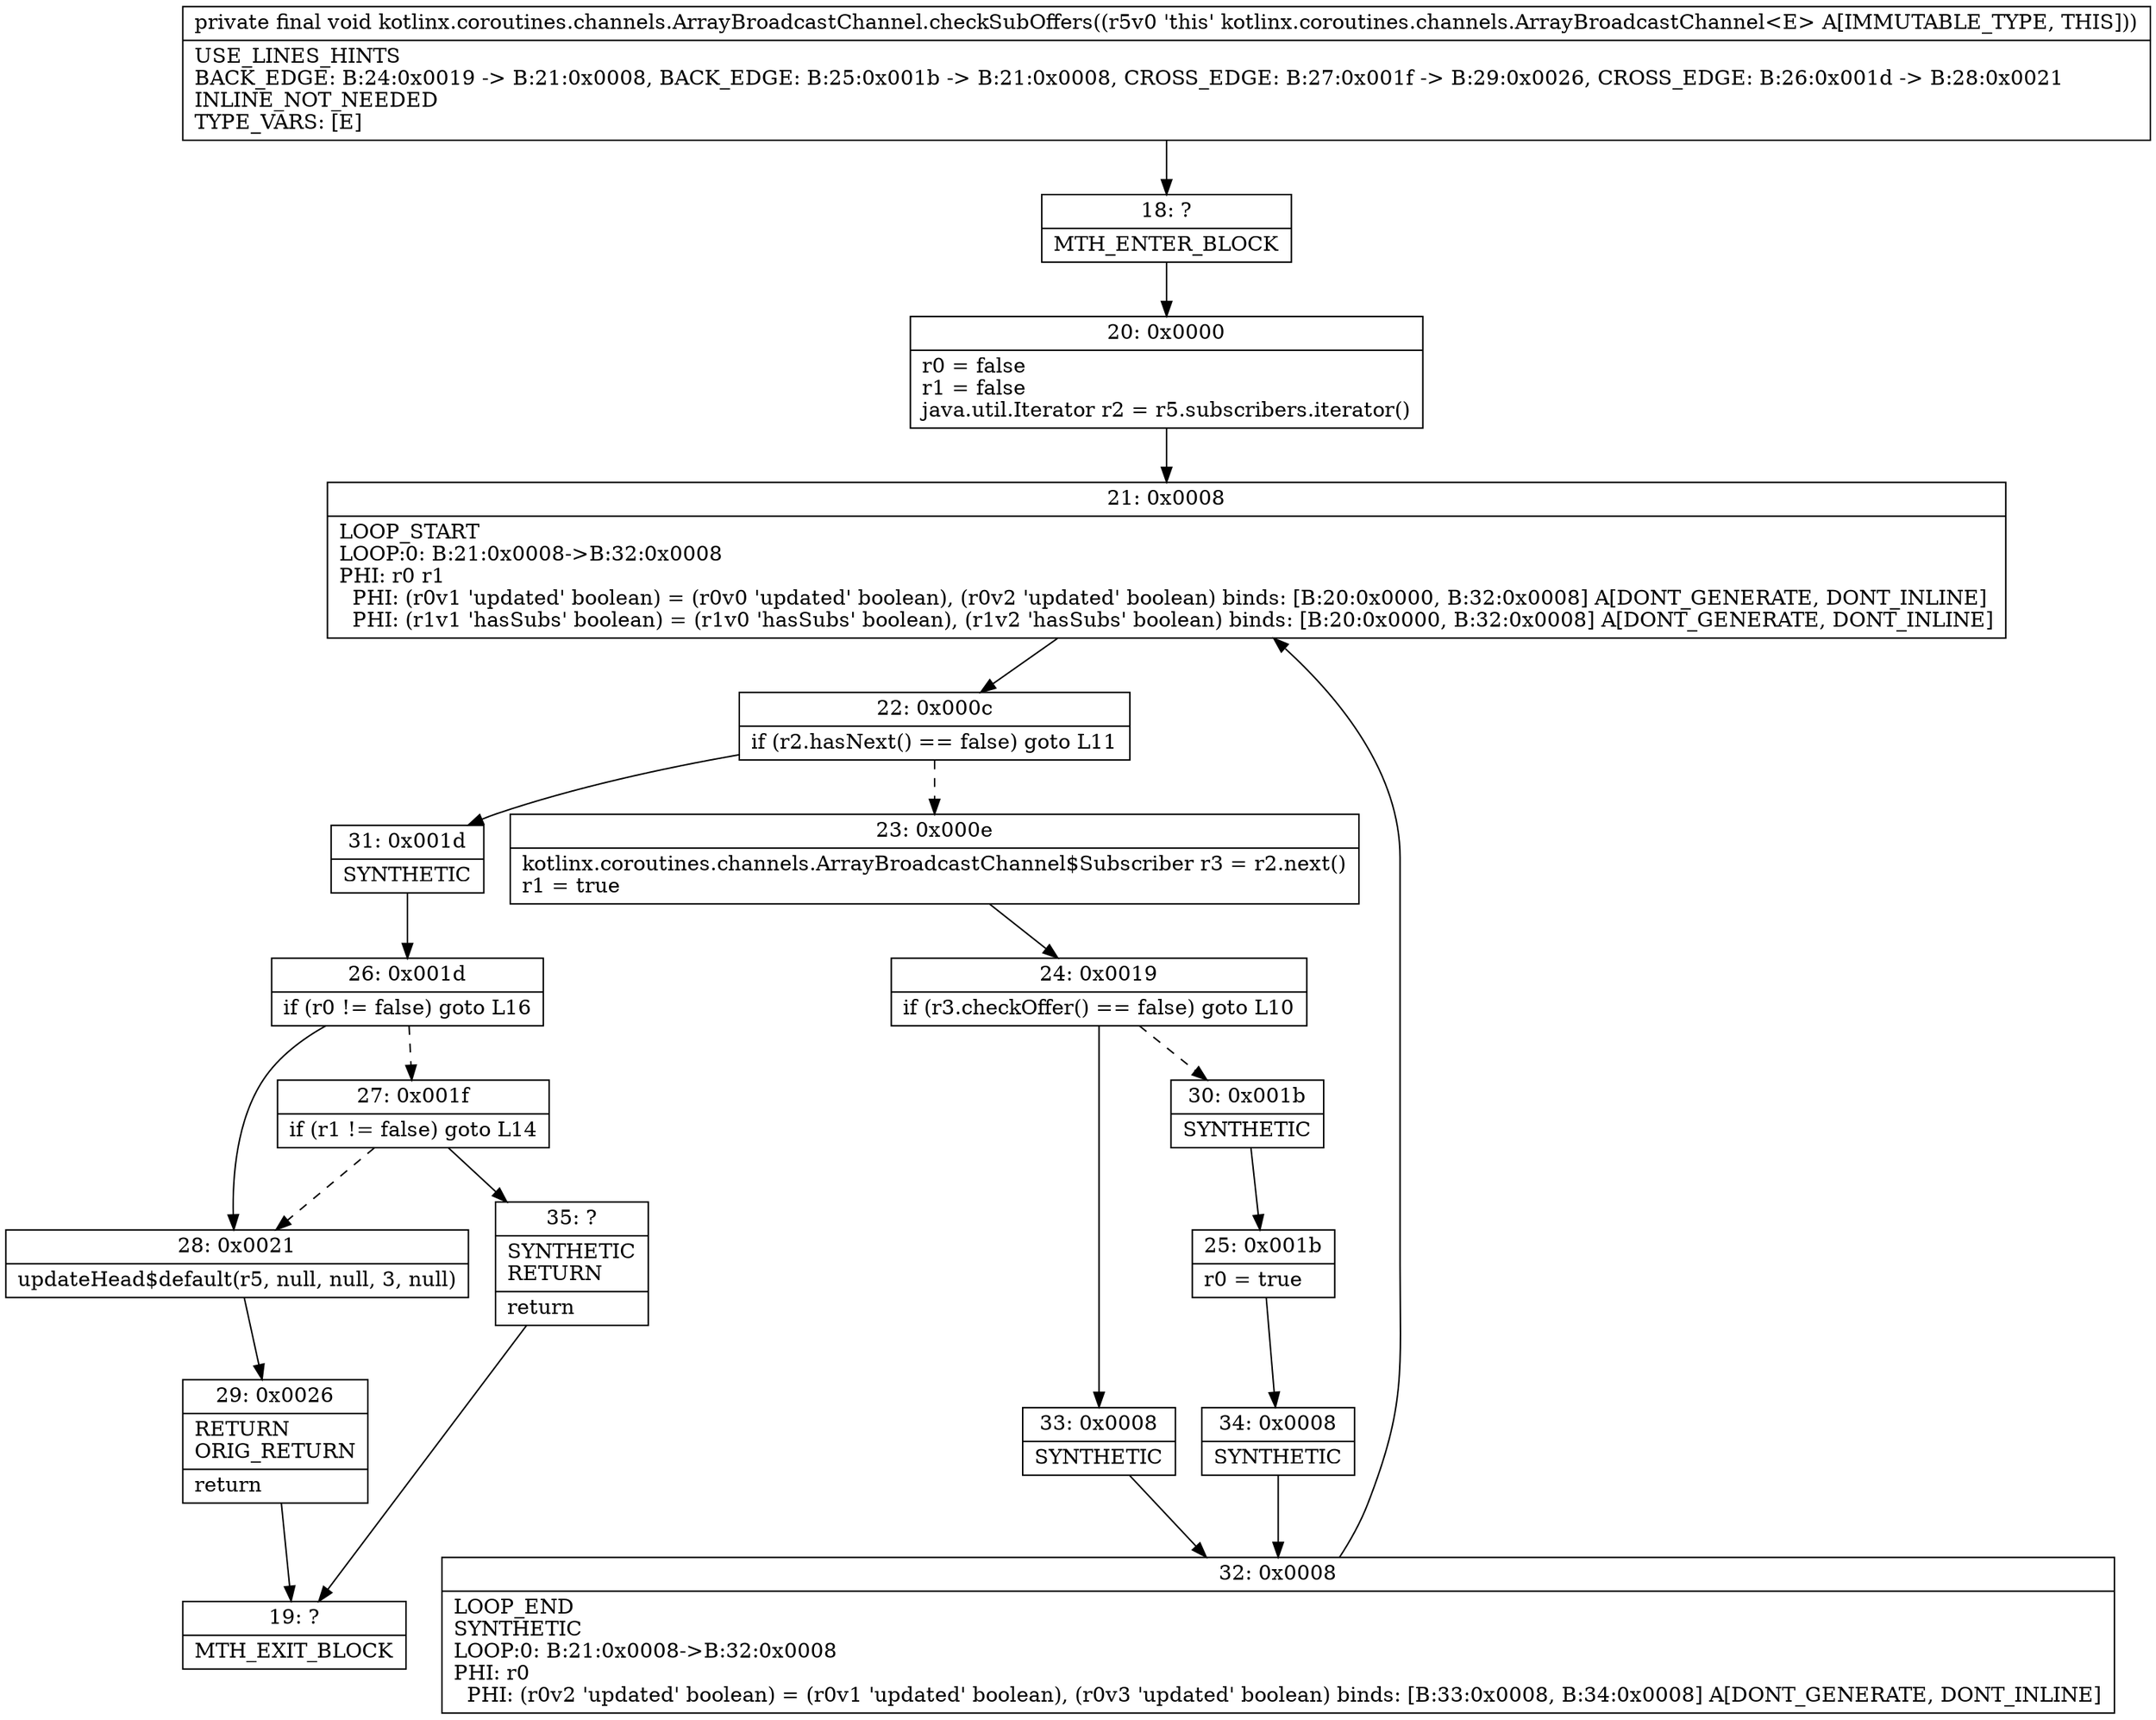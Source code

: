 digraph "CFG forkotlinx.coroutines.channels.ArrayBroadcastChannel.checkSubOffers()V" {
Node_18 [shape=record,label="{18\:\ ?|MTH_ENTER_BLOCK\l}"];
Node_20 [shape=record,label="{20\:\ 0x0000|r0 = false\lr1 = false\ljava.util.Iterator r2 = r5.subscribers.iterator()\l}"];
Node_21 [shape=record,label="{21\:\ 0x0008|LOOP_START\lLOOP:0: B:21:0x0008\-\>B:32:0x0008\lPHI: r0 r1 \l  PHI: (r0v1 'updated' boolean) = (r0v0 'updated' boolean), (r0v2 'updated' boolean) binds: [B:20:0x0000, B:32:0x0008] A[DONT_GENERATE, DONT_INLINE]\l  PHI: (r1v1 'hasSubs' boolean) = (r1v0 'hasSubs' boolean), (r1v2 'hasSubs' boolean) binds: [B:20:0x0000, B:32:0x0008] A[DONT_GENERATE, DONT_INLINE]\l}"];
Node_22 [shape=record,label="{22\:\ 0x000c|if (r2.hasNext() == false) goto L11\l}"];
Node_23 [shape=record,label="{23\:\ 0x000e|kotlinx.coroutines.channels.ArrayBroadcastChannel$Subscriber r3 = r2.next()\lr1 = true\l}"];
Node_24 [shape=record,label="{24\:\ 0x0019|if (r3.checkOffer() == false) goto L10\l}"];
Node_30 [shape=record,label="{30\:\ 0x001b|SYNTHETIC\l}"];
Node_25 [shape=record,label="{25\:\ 0x001b|r0 = true\l}"];
Node_34 [shape=record,label="{34\:\ 0x0008|SYNTHETIC\l}"];
Node_32 [shape=record,label="{32\:\ 0x0008|LOOP_END\lSYNTHETIC\lLOOP:0: B:21:0x0008\-\>B:32:0x0008\lPHI: r0 \l  PHI: (r0v2 'updated' boolean) = (r0v1 'updated' boolean), (r0v3 'updated' boolean) binds: [B:33:0x0008, B:34:0x0008] A[DONT_GENERATE, DONT_INLINE]\l}"];
Node_33 [shape=record,label="{33\:\ 0x0008|SYNTHETIC\l}"];
Node_31 [shape=record,label="{31\:\ 0x001d|SYNTHETIC\l}"];
Node_26 [shape=record,label="{26\:\ 0x001d|if (r0 != false) goto L16\l}"];
Node_27 [shape=record,label="{27\:\ 0x001f|if (r1 != false) goto L14\l}"];
Node_35 [shape=record,label="{35\:\ ?|SYNTHETIC\lRETURN\l|return\l}"];
Node_19 [shape=record,label="{19\:\ ?|MTH_EXIT_BLOCK\l}"];
Node_28 [shape=record,label="{28\:\ 0x0021|updateHead$default(r5, null, null, 3, null)\l}"];
Node_29 [shape=record,label="{29\:\ 0x0026|RETURN\lORIG_RETURN\l|return\l}"];
MethodNode[shape=record,label="{private final void kotlinx.coroutines.channels.ArrayBroadcastChannel.checkSubOffers((r5v0 'this' kotlinx.coroutines.channels.ArrayBroadcastChannel\<E\> A[IMMUTABLE_TYPE, THIS]))  | USE_LINES_HINTS\lBACK_EDGE: B:24:0x0019 \-\> B:21:0x0008, BACK_EDGE: B:25:0x001b \-\> B:21:0x0008, CROSS_EDGE: B:27:0x001f \-\> B:29:0x0026, CROSS_EDGE: B:26:0x001d \-\> B:28:0x0021\lINLINE_NOT_NEEDED\lTYPE_VARS: [E]\l}"];
MethodNode -> Node_18;Node_18 -> Node_20;
Node_20 -> Node_21;
Node_21 -> Node_22;
Node_22 -> Node_23[style=dashed];
Node_22 -> Node_31;
Node_23 -> Node_24;
Node_24 -> Node_30[style=dashed];
Node_24 -> Node_33;
Node_30 -> Node_25;
Node_25 -> Node_34;
Node_34 -> Node_32;
Node_32 -> Node_21;
Node_33 -> Node_32;
Node_31 -> Node_26;
Node_26 -> Node_27[style=dashed];
Node_26 -> Node_28;
Node_27 -> Node_28[style=dashed];
Node_27 -> Node_35;
Node_35 -> Node_19;
Node_28 -> Node_29;
Node_29 -> Node_19;
}

